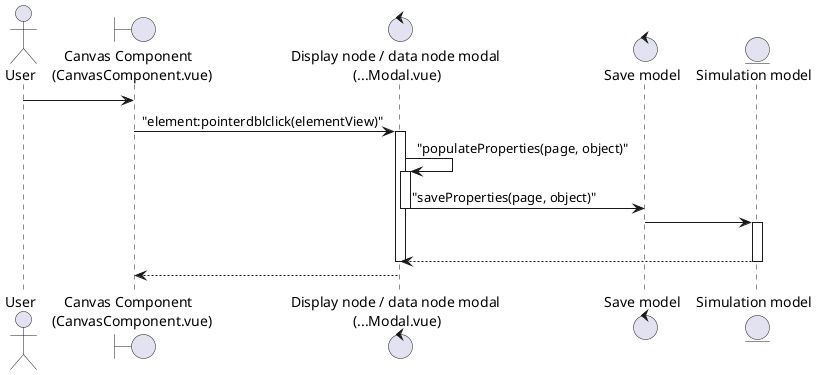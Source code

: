 @startuml "Change Node Properties"

actor User
boundary "Canvas Component  \n(CanvasComponent.vue)" as editor
control "Display node / data node modal \n(...Modal.vue)" as c1
control "Save model" as c2

entity "Simulation model" as e1

User -> editor

editor -> c1 : "element:pointerdblclick(elementView)"
activate c1
c1 -> c1 : "populateProperties(page, object)"
activate c1

c1 -> c2 : "saveProperties(page, object)"
deactivate c1

c2 -> e1
activate e1
|||
e1 --> c1
deactivate c1
deactivate e1

c1 --> editor

@enduml
